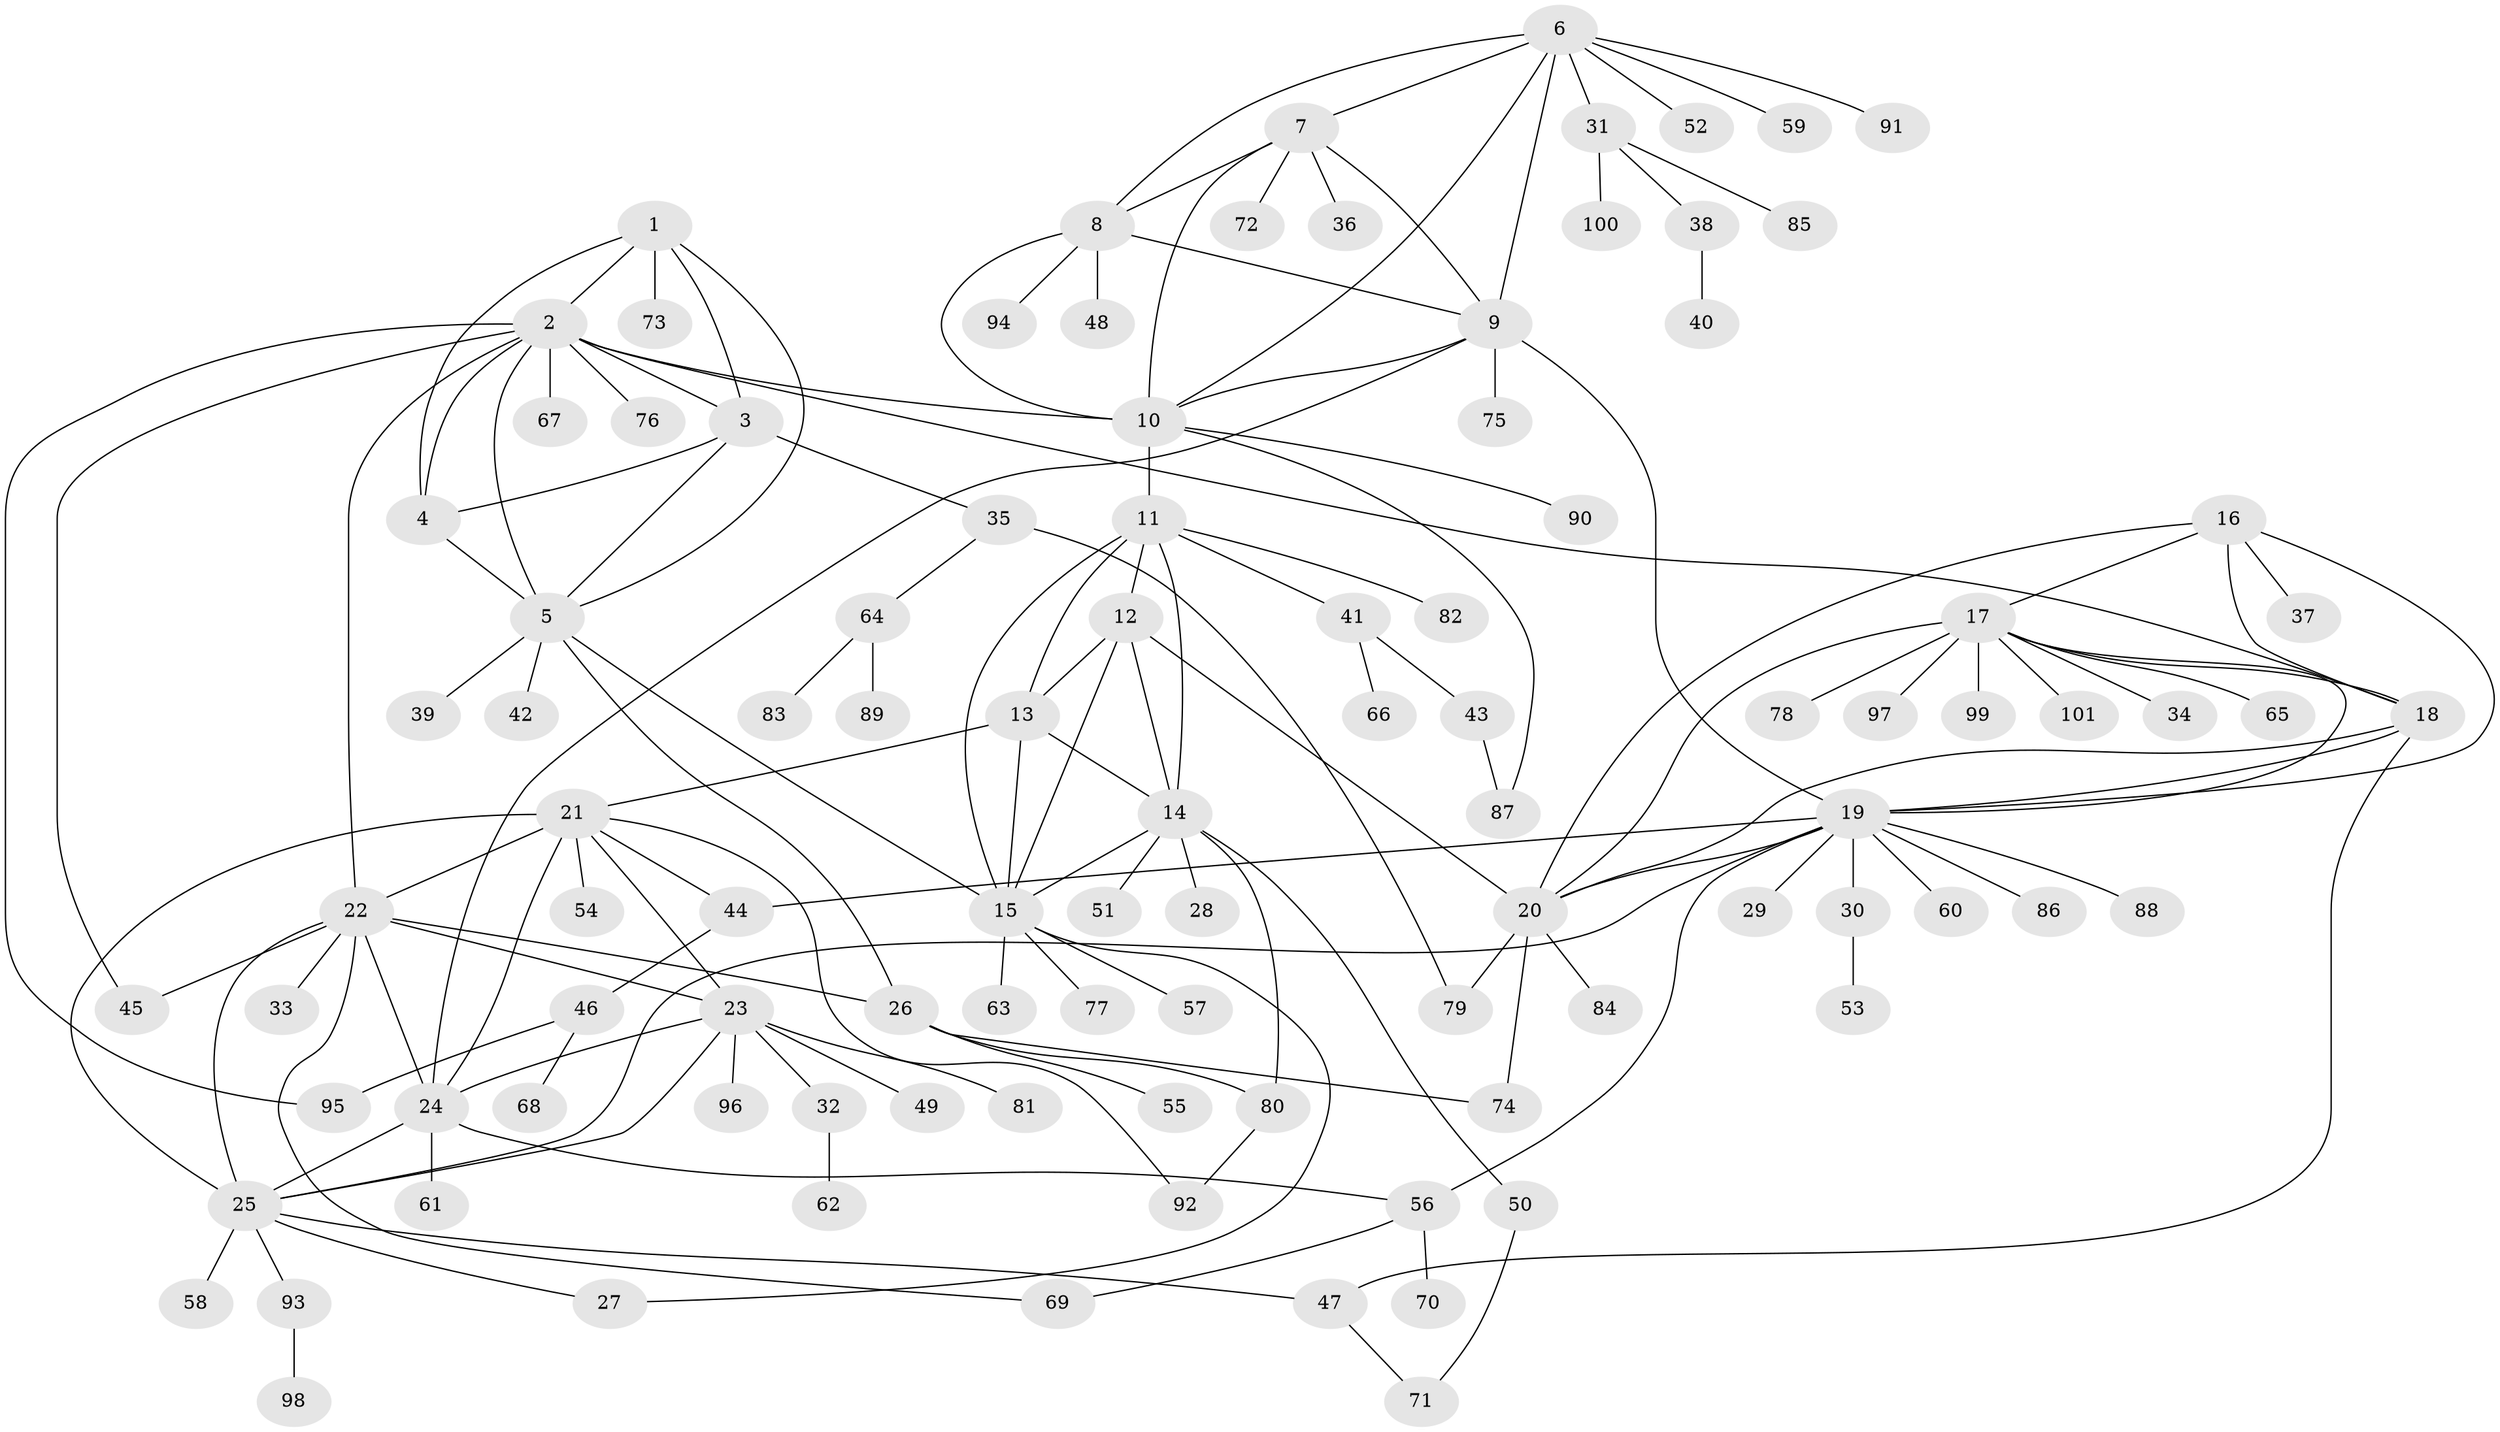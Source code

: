 // Generated by graph-tools (version 1.1) at 2025/26/03/09/25 03:26:39]
// undirected, 101 vertices, 150 edges
graph export_dot {
graph [start="1"]
  node [color=gray90,style=filled];
  1;
  2;
  3;
  4;
  5;
  6;
  7;
  8;
  9;
  10;
  11;
  12;
  13;
  14;
  15;
  16;
  17;
  18;
  19;
  20;
  21;
  22;
  23;
  24;
  25;
  26;
  27;
  28;
  29;
  30;
  31;
  32;
  33;
  34;
  35;
  36;
  37;
  38;
  39;
  40;
  41;
  42;
  43;
  44;
  45;
  46;
  47;
  48;
  49;
  50;
  51;
  52;
  53;
  54;
  55;
  56;
  57;
  58;
  59;
  60;
  61;
  62;
  63;
  64;
  65;
  66;
  67;
  68;
  69;
  70;
  71;
  72;
  73;
  74;
  75;
  76;
  77;
  78;
  79;
  80;
  81;
  82;
  83;
  84;
  85;
  86;
  87;
  88;
  89;
  90;
  91;
  92;
  93;
  94;
  95;
  96;
  97;
  98;
  99;
  100;
  101;
  1 -- 2;
  1 -- 3;
  1 -- 4;
  1 -- 5;
  1 -- 73;
  2 -- 3;
  2 -- 4;
  2 -- 5;
  2 -- 10;
  2 -- 18;
  2 -- 22;
  2 -- 45;
  2 -- 67;
  2 -- 76;
  2 -- 95;
  3 -- 4;
  3 -- 5;
  3 -- 35;
  4 -- 5;
  5 -- 15;
  5 -- 26;
  5 -- 39;
  5 -- 42;
  6 -- 7;
  6 -- 8;
  6 -- 9;
  6 -- 10;
  6 -- 31;
  6 -- 52;
  6 -- 59;
  6 -- 91;
  7 -- 8;
  7 -- 9;
  7 -- 10;
  7 -- 36;
  7 -- 72;
  8 -- 9;
  8 -- 10;
  8 -- 48;
  8 -- 94;
  9 -- 10;
  9 -- 19;
  9 -- 24;
  9 -- 75;
  10 -- 11;
  10 -- 87;
  10 -- 90;
  11 -- 12;
  11 -- 13;
  11 -- 14;
  11 -- 15;
  11 -- 41;
  11 -- 82;
  12 -- 13;
  12 -- 14;
  12 -- 15;
  12 -- 20;
  13 -- 14;
  13 -- 15;
  13 -- 21;
  14 -- 15;
  14 -- 28;
  14 -- 50;
  14 -- 51;
  14 -- 80;
  15 -- 27;
  15 -- 57;
  15 -- 63;
  15 -- 77;
  16 -- 17;
  16 -- 18;
  16 -- 19;
  16 -- 20;
  16 -- 37;
  17 -- 18;
  17 -- 19;
  17 -- 20;
  17 -- 34;
  17 -- 65;
  17 -- 78;
  17 -- 97;
  17 -- 99;
  17 -- 101;
  18 -- 19;
  18 -- 20;
  18 -- 47;
  19 -- 20;
  19 -- 25;
  19 -- 29;
  19 -- 30;
  19 -- 44;
  19 -- 56;
  19 -- 60;
  19 -- 86;
  19 -- 88;
  20 -- 74;
  20 -- 79;
  20 -- 84;
  21 -- 22;
  21 -- 23;
  21 -- 24;
  21 -- 25;
  21 -- 44;
  21 -- 54;
  21 -- 92;
  22 -- 23;
  22 -- 24;
  22 -- 25;
  22 -- 26;
  22 -- 33;
  22 -- 45;
  22 -- 69;
  23 -- 24;
  23 -- 25;
  23 -- 32;
  23 -- 49;
  23 -- 81;
  23 -- 96;
  24 -- 25;
  24 -- 56;
  24 -- 61;
  25 -- 27;
  25 -- 47;
  25 -- 58;
  25 -- 93;
  26 -- 55;
  26 -- 74;
  26 -- 80;
  30 -- 53;
  31 -- 38;
  31 -- 85;
  31 -- 100;
  32 -- 62;
  35 -- 64;
  35 -- 79;
  38 -- 40;
  41 -- 43;
  41 -- 66;
  43 -- 87;
  44 -- 46;
  46 -- 68;
  46 -- 95;
  47 -- 71;
  50 -- 71;
  56 -- 69;
  56 -- 70;
  64 -- 83;
  64 -- 89;
  80 -- 92;
  93 -- 98;
}
